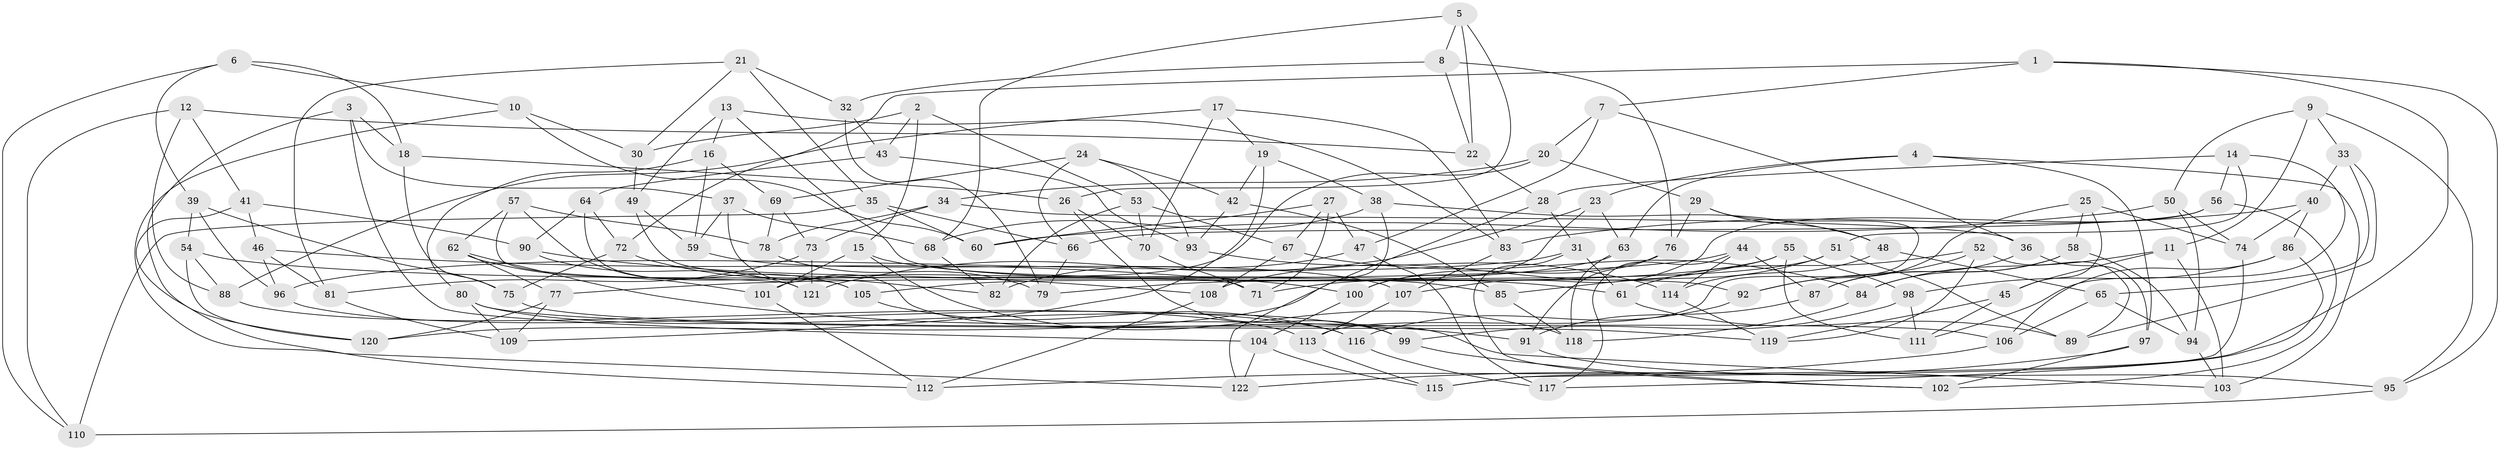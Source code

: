 // Generated by graph-tools (version 1.1) at 2025/27/03/09/25 03:27:01]
// undirected, 122 vertices, 244 edges
graph export_dot {
graph [start="1"]
  node [color=gray90,style=filled];
  1;
  2;
  3;
  4;
  5;
  6;
  7;
  8;
  9;
  10;
  11;
  12;
  13;
  14;
  15;
  16;
  17;
  18;
  19;
  20;
  21;
  22;
  23;
  24;
  25;
  26;
  27;
  28;
  29;
  30;
  31;
  32;
  33;
  34;
  35;
  36;
  37;
  38;
  39;
  40;
  41;
  42;
  43;
  44;
  45;
  46;
  47;
  48;
  49;
  50;
  51;
  52;
  53;
  54;
  55;
  56;
  57;
  58;
  59;
  60;
  61;
  62;
  63;
  64;
  65;
  66;
  67;
  68;
  69;
  70;
  71;
  72;
  73;
  74;
  75;
  76;
  77;
  78;
  79;
  80;
  81;
  82;
  83;
  84;
  85;
  86;
  87;
  88;
  89;
  90;
  91;
  92;
  93;
  94;
  95;
  96;
  97;
  98;
  99;
  100;
  101;
  102;
  103;
  104;
  105;
  106;
  107;
  108;
  109;
  110;
  111;
  112;
  113;
  114;
  115;
  116;
  117;
  118;
  119;
  120;
  121;
  122;
  1 -- 115;
  1 -- 7;
  1 -- 72;
  1 -- 95;
  2 -- 15;
  2 -- 43;
  2 -- 53;
  2 -- 30;
  3 -- 104;
  3 -- 18;
  3 -- 37;
  3 -- 120;
  4 -- 97;
  4 -- 23;
  4 -- 103;
  4 -- 63;
  5 -- 8;
  5 -- 68;
  5 -- 22;
  5 -- 26;
  6 -- 10;
  6 -- 18;
  6 -- 39;
  6 -- 110;
  7 -- 20;
  7 -- 36;
  7 -- 47;
  8 -- 22;
  8 -- 32;
  8 -- 76;
  9 -- 95;
  9 -- 50;
  9 -- 11;
  9 -- 33;
  10 -- 30;
  10 -- 122;
  10 -- 60;
  11 -- 45;
  11 -- 103;
  11 -- 84;
  12 -- 88;
  12 -- 41;
  12 -- 110;
  12 -- 22;
  13 -- 16;
  13 -- 92;
  13 -- 83;
  13 -- 49;
  14 -- 111;
  14 -- 51;
  14 -- 28;
  14 -- 56;
  15 -- 85;
  15 -- 118;
  15 -- 101;
  16 -- 69;
  16 -- 59;
  16 -- 80;
  17 -- 83;
  17 -- 70;
  17 -- 19;
  17 -- 88;
  18 -- 26;
  18 -- 75;
  19 -- 42;
  19 -- 38;
  19 -- 109;
  20 -- 34;
  20 -- 101;
  20 -- 29;
  21 -- 81;
  21 -- 35;
  21 -- 32;
  21 -- 30;
  22 -- 28;
  23 -- 121;
  23 -- 63;
  23 -- 100;
  24 -- 66;
  24 -- 93;
  24 -- 69;
  24 -- 42;
  25 -- 45;
  25 -- 58;
  25 -- 92;
  25 -- 74;
  26 -- 70;
  26 -- 99;
  27 -- 47;
  27 -- 71;
  27 -- 67;
  27 -- 60;
  28 -- 120;
  28 -- 31;
  29 -- 113;
  29 -- 48;
  29 -- 76;
  30 -- 49;
  31 -- 96;
  31 -- 102;
  31 -- 61;
  32 -- 43;
  32 -- 79;
  33 -- 65;
  33 -- 89;
  33 -- 40;
  34 -- 36;
  34 -- 78;
  34 -- 73;
  35 -- 110;
  35 -- 60;
  35 -- 66;
  36 -- 97;
  36 -- 87;
  37 -- 68;
  37 -- 59;
  37 -- 103;
  38 -- 122;
  38 -- 48;
  38 -- 68;
  39 -- 75;
  39 -- 96;
  39 -- 54;
  40 -- 74;
  40 -- 86;
  40 -- 83;
  41 -- 90;
  41 -- 112;
  41 -- 46;
  42 -- 85;
  42 -- 93;
  43 -- 93;
  43 -- 64;
  44 -- 77;
  44 -- 87;
  44 -- 114;
  44 -- 117;
  45 -- 111;
  45 -- 119;
  46 -- 96;
  46 -- 81;
  46 -- 100;
  47 -- 117;
  47 -- 82;
  48 -- 114;
  48 -- 65;
  49 -- 59;
  49 -- 71;
  50 -- 74;
  50 -- 60;
  50 -- 94;
  51 -- 85;
  51 -- 71;
  51 -- 89;
  52 -- 92;
  52 -- 89;
  52 -- 61;
  52 -- 119;
  53 -- 70;
  53 -- 82;
  53 -- 67;
  54 -- 120;
  54 -- 88;
  54 -- 61;
  55 -- 79;
  55 -- 98;
  55 -- 108;
  55 -- 111;
  56 -- 107;
  56 -- 102;
  56 -- 66;
  57 -- 78;
  57 -- 121;
  57 -- 62;
  57 -- 105;
  58 -- 84;
  58 -- 87;
  58 -- 94;
  59 -- 107;
  61 -- 89;
  62 -- 91;
  62 -- 77;
  62 -- 101;
  63 -- 105;
  63 -- 118;
  64 -- 72;
  64 -- 105;
  64 -- 90;
  65 -- 94;
  65 -- 106;
  66 -- 79;
  67 -- 84;
  67 -- 108;
  68 -- 82;
  69 -- 78;
  69 -- 73;
  70 -- 71;
  72 -- 82;
  72 -- 75;
  73 -- 121;
  73 -- 81;
  74 -- 115;
  75 -- 106;
  76 -- 100;
  76 -- 91;
  77 -- 120;
  77 -- 109;
  78 -- 79;
  80 -- 109;
  80 -- 99;
  80 -- 119;
  81 -- 109;
  83 -- 107;
  84 -- 118;
  85 -- 118;
  86 -- 98;
  86 -- 106;
  86 -- 117;
  87 -- 91;
  88 -- 113;
  90 -- 121;
  90 -- 108;
  91 -- 95;
  92 -- 116;
  93 -- 114;
  94 -- 103;
  95 -- 110;
  96 -- 116;
  97 -- 102;
  97 -- 122;
  98 -- 99;
  98 -- 111;
  99 -- 102;
  100 -- 104;
  101 -- 112;
  104 -- 122;
  104 -- 115;
  105 -- 116;
  106 -- 112;
  107 -- 113;
  108 -- 112;
  113 -- 115;
  114 -- 119;
  116 -- 117;
}
